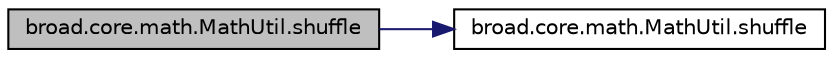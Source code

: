 digraph "broad.core.math.MathUtil.shuffle"
{
  edge [fontname="Helvetica",fontsize="10",labelfontname="Helvetica",labelfontsize="10"];
  node [fontname="Helvetica",fontsize="10",shape=record];
  rankdir="LR";
  Node1 [label="broad.core.math.MathUtil.shuffle",height=0.2,width=0.4,color="black", fillcolor="grey75", style="filled" fontcolor="black"];
  Node1 -> Node2 [color="midnightblue",fontsize="10",style="solid",fontname="Helvetica"];
  Node2 [label="broad.core.math.MathUtil.shuffle",height=0.2,width=0.4,color="black", fillcolor="white", style="filled",URL="$classbroad_1_1core_1_1math_1_1_math_util.html#a5cc54523bf4f129b9c9dcce4d3e580c4"];
}
